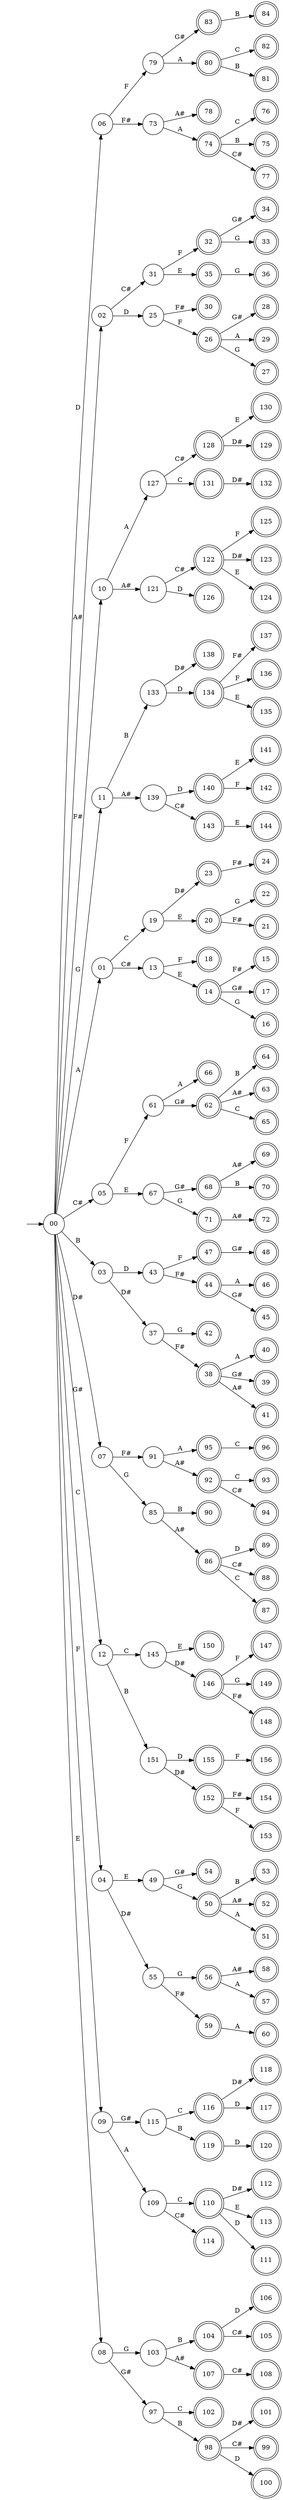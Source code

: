 digraph "chords-fsm2" {
	graph [rankdir=LR]
	"" [label="" shape=plaintext]
	89 [label=89 shape=doublecircle]
	23 [label=23 shape=doublecircle]
	95 [label=95 shape=doublecircle]
	24 [label=24 shape=doublecircle]
	147 [label=147 shape=doublecircle]
	36 [label=36 shape=doublecircle]
	82 [label=82 shape=doublecircle]
	15 [label=15 shape=doublecircle]
	66 [label=66 shape=doublecircle]
	106 [label=106 shape=doublecircle]
	83 [label=83 shape=doublecircle]
	118 [label=118 shape=doublecircle]
	18 [label=18 shape=doublecircle]
	62 [label=62 shape=doublecircle]
	155 [label=155 shape=doublecircle]
	112 [label=112 shape=doublecircle]
	81 [label=81 shape=doublecircle]
	68 [label=68 shape=doublecircle]
	93 [label=93 shape=doublecircle]
	53 [label=53 shape=doublecircle]
	141 [label=141 shape=doublecircle]
	56 [label=56 shape=doublecircle]
	42 [label=42 shape=doublecircle]
	14 [label=14 shape=doublecircle]
	154 [label=154 shape=doublecircle]
	54 [label=54 shape=doublecircle]
	48 [label=48 shape=doublecircle]
	94 [label=94 shape=doublecircle]
	76 [label=76 shape=doublecircle]
	64 [label=64 shape=doublecircle]
	138 [label=138 shape=doublecircle]
	110 [label=110 shape=doublecircle]
	30 [label=30 shape=doublecircle]
	125 [label=125 shape=doublecircle]
	140 [label=140 shape=doublecircle]
	96 [label=96 shape=doublecircle]
	58 [label=58 shape=doublecircle]
	150 [label=150 shape=doublecircle]
	130 [label=130 shape=doublecircle]
	46 [label=46 shape=doublecircle]
	45 [label=45 shape=doublecircle]
	32 [label=32 shape=doublecircle]
	80 [label=80 shape=doublecircle]
	101 [label=101 shape=doublecircle]
	152 [label=152 shape=doublecircle]
	72 [label=72 shape=doublecircle]
	17 [label=17 shape=doublecircle]
	63 [label=63 shape=doublecircle]
	60 [label=60 shape=doublecircle]
	113 [label=113 shape=doublecircle]
	16 [label=16 shape=doublecircle]
	90 [label=90 shape=doublecircle]
	52 [label=52 shape=doublecircle]
	88 [label=88 shape=doublecircle]
	40 [label=40 shape=doublecircle]
	28 [label=28 shape=doublecircle]
	116 [label=116 shape=doublecircle]
	99 [label=99 shape=doublecircle]
	86 [label=86 shape=doublecircle]
	69 [label=69 shape=doublecircle]
	119 [label=119 shape=doublecircle]
	149 [label=149 shape=doublecircle]
	22 [label=22 shape=doublecircle]
	153 [label=153 shape=doublecircle]
	123 [label=123 shape=doublecircle]
	117 [label=117 shape=doublecircle]
	129 [label=129 shape=doublecircle]
	108 [label=108 shape=doublecircle]
	104 [label=104 shape=doublecircle]
	39 [label=39 shape=doublecircle]
	21 [label=21 shape=doublecircle]
	122 [label=122 shape=doublecircle]
	20 [label=20 shape=doublecircle]
	128 [label=128 shape=doublecircle]
	57 [label=57 shape=doublecircle]
	29 [label=29 shape=doublecircle]
	143 [label=143 shape=doublecircle]
	75 [label=75 shape=doublecircle]
	84 [label=84 shape=doublecircle]
	87 [label=87 shape=doublecircle]
	47 [label=47 shape=doublecircle]
	144 [label=144 shape=doublecircle]
	41 [label=41 shape=doublecircle]
	26 [label=26 shape=doublecircle]
	50 [label=50 shape=doublecircle]
	137 [label=137 shape=doublecircle]
	156 [label=156 shape=doublecircle]
	111 [label=111 shape=doublecircle]
	142 [label=142 shape=doublecircle]
	44 [label=44 shape=doublecircle]
	100 [label=100 shape=doublecircle]
	136 [label=136 shape=doublecircle]
	135 [label=135 shape=doublecircle]
	105 [label=105 shape=doublecircle]
	120 [label=120 shape=doublecircle]
	38 [label=38 shape=doublecircle]
	148 [label=148 shape=doublecircle]
	77 [label=77 shape=doublecircle]
	131 [label=131 shape=doublecircle]
	78 [label=78 shape=doublecircle]
	102 [label=102 shape=doublecircle]
	124 [label=124 shape=doublecircle]
	134 [label=134 shape=doublecircle]
	51 [label=51 shape=doublecircle]
	132 [label=132 shape=doublecircle]
	92 [label=92 shape=doublecircle]
	98 [label=98 shape=doublecircle]
	34 [label=34 shape=doublecircle]
	33 [label=33 shape=doublecircle]
	70 [label=70 shape=doublecircle]
	71 [label=71 shape=doublecircle]
	126 [label=126 shape=doublecircle]
	59 [label=59 shape=doublecircle]
	107 [label=107 shape=doublecircle]
	114 [label=114 shape=doublecircle]
	27 [label=27 shape=doublecircle]
	74 [label=74 shape=doublecircle]
	146 [label=146 shape=doublecircle]
	65 [label=65 shape=doublecircle]
	35 [label=35 shape=doublecircle]
	79 [label=79 shape=circle]
	43 [label=43 shape=circle]
	127 [label=127 shape=circle]
	06 [label=06 shape=circle]
	115 [label=115 shape=circle]
	61 [label=61 shape=circle]
	91 [label=91 shape=circle]
	121 [label=121 shape=circle]
	103 [label=103 shape=circle]
	73 [label=73 shape=circle]
	37 [label=37 shape=circle]
	19 [label=19 shape=circle]
	00 [label=00 shape=circle]
	49 [label=49 shape=circle]
	02 [label=02 shape=circle]
	31 [label=31 shape=circle]
	10 [label=10 shape=circle]
	11 [label=11 shape=circle]
	13 [label=13 shape=circle]
	85 [label=85 shape=circle]
	01 [label=01 shape=circle]
	05 [label=05 shape=circle]
	145 [label=145 shape=circle]
	03 [label=03 shape=circle]
	07 [label=07 shape=circle]
	67 [label=67 shape=circle]
	109 [label=109 shape=circle]
	55 [label=55 shape=circle]
	133 [label=133 shape=circle]
	25 [label=25 shape=circle]
	12 [label=12 shape=circle]
	04 [label=04 shape=circle]
	151 [label=151 shape=circle]
	09 [label=09 shape=circle]
	139 [label=139 shape=circle]
	08 [label=08 shape=circle]
	97 [label=97 shape=circle]
	"" -> 00 [label=""]
	00 -> 01 [label=A]
	00 -> 02 [label="A#"]
	00 -> 03 [label=B]
	00 -> 04 [label=C]
	00 -> 05 [label="C#"]
	00 -> 06 [label=D]
	00 -> 07 [label="D#"]
	00 -> 08 [label=E]
	00 -> 09 [label=F]
	00 -> 10 [label="F#"]
	00 -> 11 [label=G]
	00 -> 12 [label="G#"]
	01 -> 19 [label=C]
	01 -> 13 [label="C#"]
	13 -> 14 [label=E]
	13 -> 18 [label=F]
	14 -> 15 [label="F#"]
	14 -> 16 [label=G]
	14 -> 17 [label="G#"]
	19 -> 20 [label=E]
	19 -> 23 [label="D#"]
	20 -> 21 [label="F#"]
	20 -> 22 [label=G]
	23 -> 24 [label="F#"]
	02 -> 31 [label="C#"]
	02 -> 25 [label=D]
	25 -> 26 [label=F]
	25 -> 30 [label="F#"]
	26 -> 27 [label=G]
	26 -> 28 [label="G#"]
	26 -> 29 [label=A]
	31 -> 32 [label=F]
	31 -> 35 [label=E]
	32 -> 33 [label=G]
	32 -> 34 [label="G#"]
	35 -> 36 [label=G]
	03 -> 43 [label=D]
	03 -> 37 [label="D#"]
	37 -> 38 [label="F#"]
	37 -> 42 [label=G]
	38 -> 39 [label="G#"]
	38 -> 40 [label=A]
	38 -> 41 [label="A#"]
	43 -> 44 [label="F#"]
	43 -> 47 [label=F]
	44 -> 45 [label="G#"]
	44 -> 46 [label=A]
	47 -> 48 [label="G#"]
	04 -> 55 [label="D#"]
	04 -> 49 [label=E]
	49 -> 50 [label=G]
	49 -> 54 [label="G#"]
	50 -> 51 [label=A]
	50 -> 52 [label="A#"]
	50 -> 53 [label=B]
	55 -> 56 [label=G]
	55 -> 59 [label="F#"]
	56 -> 57 [label=A]
	56 -> 58 [label="A#"]
	59 -> 60 [label=A]
	05 -> 67 [label=E]
	05 -> 61 [label=F]
	61 -> 62 [label="G#"]
	61 -> 66 [label=A]
	62 -> 63 [label="A#"]
	62 -> 64 [label=B]
	62 -> 65 [label=C]
	67 -> 68 [label="G#"]
	67 -> 71 [label=G]
	68 -> 69 [label="A#"]
	68 -> 70 [label=B]
	71 -> 72 [label="A#"]
	06 -> 79 [label=F]
	06 -> 73 [label="F#"]
	73 -> 74 [label=A]
	73 -> 78 [label="A#"]
	74 -> 75 [label=B]
	74 -> 76 [label=C]
	74 -> 77 [label="C#"]
	79 -> 80 [label=A]
	79 -> 83 [label="G#"]
	80 -> 81 [label=B]
	80 -> 82 [label=C]
	83 -> 84 [label=B]
	07 -> 91 [label="F#"]
	07 -> 85 [label=G]
	85 -> 86 [label="A#"]
	85 -> 90 [label=B]
	86 -> 87 [label=C]
	86 -> 88 [label="C#"]
	86 -> 89 [label=D]
	91 -> 92 [label="A#"]
	91 -> 95 [label=A]
	92 -> 93 [label=C]
	92 -> 94 [label="C#"]
	95 -> 96 [label=C]
	08 -> 103 [label=G]
	08 -> 97 [label="G#"]
	97 -> 98 [label=B]
	97 -> 102 [label=C]
	98 -> 99 [label="C#"]
	98 -> 100 [label=D]
	98 -> 101 [label="D#"]
	103 -> 104 [label=B]
	103 -> 107 [label="A#"]
	104 -> 105 [label="C#"]
	104 -> 106 [label=D]
	107 -> 108 [label="C#"]
	09 -> 115 [label="G#"]
	09 -> 109 [label=A]
	109 -> 110 [label=C]
	109 -> 114 [label="C#"]
	110 -> 111 [label=D]
	110 -> 112 [label="D#"]
	110 -> 113 [label=E]
	115 -> 116 [label=C]
	115 -> 119 [label=B]
	116 -> 117 [label=D]
	116 -> 118 [label="D#"]
	119 -> 120 [label=D]
	10 -> 127 [label=A]
	10 -> 121 [label="A#"]
	121 -> 122 [label="C#"]
	121 -> 126 [label=D]
	122 -> 123 [label="D#"]
	122 -> 124 [label=E]
	122 -> 125 [label=F]
	127 -> 128 [label="C#"]
	127 -> 131 [label=C]
	128 -> 129 [label="D#"]
	128 -> 130 [label=E]
	131 -> 132 [label="D#"]
	11 -> 139 [label="A#"]
	11 -> 133 [label=B]
	133 -> 134 [label=D]
	133 -> 138 [label="D#"]
	134 -> 135 [label=E]
	134 -> 136 [label=F]
	134 -> 137 [label="F#"]
	139 -> 140 [label=D]
	139 -> 143 [label="C#"]
	140 -> 141 [label=E]
	140 -> 142 [label=F]
	143 -> 144 [label=E]
	12 -> 151 [label=B]
	12 -> 145 [label=C]
	145 -> 146 [label="D#"]
	145 -> 150 [label=E]
	146 -> 147 [label=F]
	146 -> 148 [label="F#"]
	146 -> 149 [label=G]
	151 -> 152 [label="D#"]
	151 -> 155 [label=D]
	152 -> 153 [label=F]
	152 -> 154 [label="F#"]
	155 -> 156 [label=F]
}
